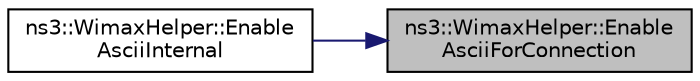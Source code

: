 digraph "ns3::WimaxHelper::EnableAsciiForConnection"
{
 // LATEX_PDF_SIZE
  edge [fontname="Helvetica",fontsize="10",labelfontname="Helvetica",labelfontsize="10"];
  node [fontname="Helvetica",fontsize="10",shape=record];
  rankdir="RL";
  Node1 [label="ns3::WimaxHelper::Enable\lAsciiForConnection",height=0.2,width=0.4,color="black", fillcolor="grey75", style="filled", fontcolor="black",tooltip="Enable ascii trace output on the indicated net device for a given connection."];
  Node1 -> Node2 [dir="back",color="midnightblue",fontsize="10",style="solid",fontname="Helvetica"];
  Node2 [label="ns3::WimaxHelper::Enable\lAsciiInternal",height=0.2,width=0.4,color="black", fillcolor="white", style="filled",URL="$classns3_1_1_wimax_helper.html#a17c3c18e993e68328621e3a36d5cc350",tooltip="Enable ascii trace output on the indicated net device."];
}
